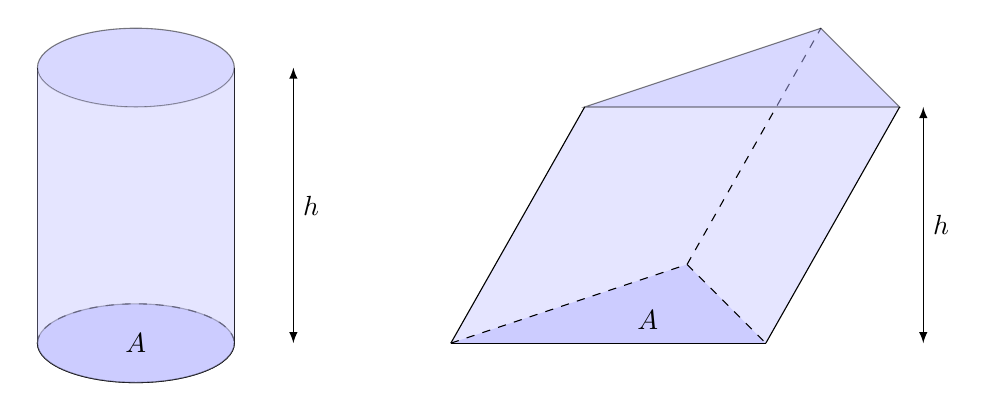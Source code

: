 ﻿
\begin{tikzpicture}[scale=1]

\begin{scope}
% https://tex.stackexchange.com/questions/86535/
% hpesoj626
\draw [fill=blue!30,opacity=0.5] (0,0) ellipse (1.25 and 0.5);
\draw [fill=blue!40,opacity=0.5] (0,-3.5) ellipse (1.25 and 0.5);
\draw (-1.25,0) -- (-1.25,-3.5);
\draw (-1.25,-3.5) arc (180:360:1.25 and 0.5);
\draw [dashed] (-1.25,-3.5) arc (180:360:1.25 and -0.5);
\draw (1.25,-3.5) -- (1.25,0);  
\fill [blue!20,opacity=0.5] (-1.25,0) -- (-1.25,-3.5) arc (180:360:1.25 and 0.5) -- (1.25,0) arc (0:180:1.25 and -0.5);

\node at (0,-3.5) {$A$};
\draw[<->, >=latex] (2,-3.5) -- ++(0,3.5) node[midway, right] {$h$};
\end{scope}

\begin{scope}[xshift=4cm, yshift=-3.5cm]

\coordinate (A) at (0,0);
\coordinate (B) at (4,0);
\coordinate (C) at (3,1);

\def\a{1.7}
\def\b{3}

    \coordinate (AA) at (0+\a,0+\b);
    \coordinate (BB) at (4+\a,0+\b);
    \coordinate (CC) at (3+\a,1+\b);

\fill[blue!40, opacity=0.5] (A) -- (B) -- (C) -- cycle;
\fill[blue!20, opacity=0.5] (A) -- (AA) -- (BB) -- (B) -- cycle;
\draw (A) -- (AA);
\draw (B) -- (BB);
\draw[dashed] (C) -- (CC);

\draw (A) -- (B);
\draw[dashed] (A) -- (C) -- (B);

\draw[fill=blue!30, opacity=0.5] (AA) -- (BB) -- (CC) -- cycle;

\node at (2.5,0.3) {$A$};

\draw[<->, >=latex] (6,0) -- ++(0,3) node[midway, right] {$h$};

\end{scope}
\end{tikzpicture}
